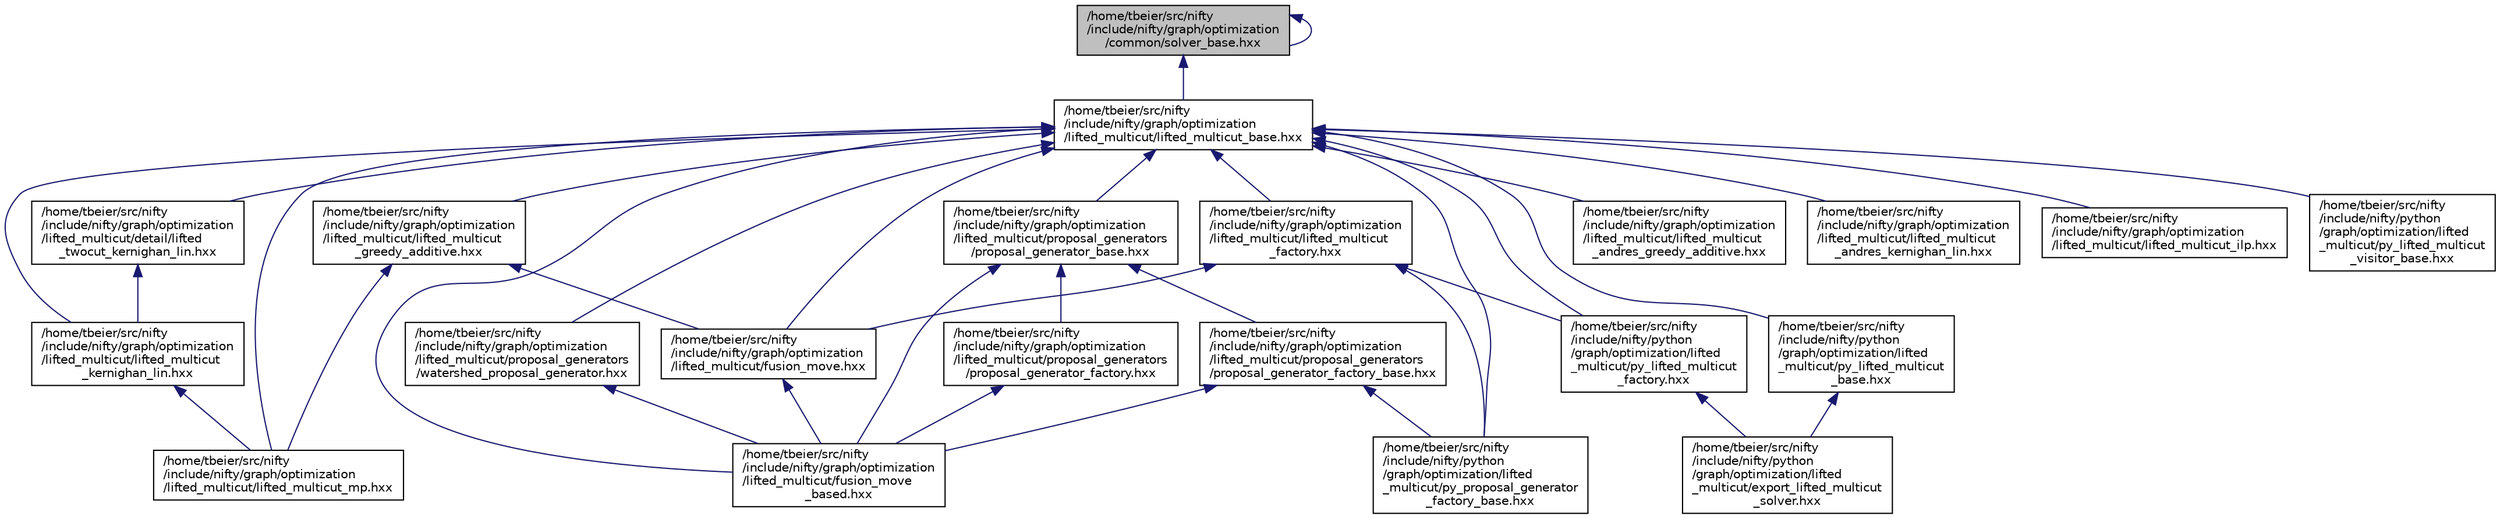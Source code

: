 digraph "/home/tbeier/src/nifty/include/nifty/graph/optimization/common/solver_base.hxx"
{
  edge [fontname="Helvetica",fontsize="10",labelfontname="Helvetica",labelfontsize="10"];
  node [fontname="Helvetica",fontsize="10",shape=record];
  Node1 [label="/home/tbeier/src/nifty\l/include/nifty/graph/optimization\l/common/solver_base.hxx",height=0.2,width=0.4,color="black", fillcolor="grey75", style="filled", fontcolor="black"];
  Node1 -> Node1 [dir="back",color="midnightblue",fontsize="10",style="solid"];
  Node1 -> Node2 [dir="back",color="midnightblue",fontsize="10",style="solid"];
  Node2 [label="/home/tbeier/src/nifty\l/include/nifty/graph/optimization\l/lifted_multicut/lifted_multicut_base.hxx",height=0.2,width=0.4,color="black", fillcolor="white", style="filled",URL="$lifted__multicut__base_8hxx.html"];
  Node2 -> Node3 [dir="back",color="midnightblue",fontsize="10",style="solid"];
  Node3 [label="/home/tbeier/src/nifty\l/include/nifty/graph/optimization\l/lifted_multicut/detail/lifted\l_twocut_kernighan_lin.hxx",height=0.2,width=0.4,color="black", fillcolor="white", style="filled",URL="$lifted__twocut__kernighan__lin_8hxx.html"];
  Node3 -> Node4 [dir="back",color="midnightblue",fontsize="10",style="solid"];
  Node4 [label="/home/tbeier/src/nifty\l/include/nifty/graph/optimization\l/lifted_multicut/lifted_multicut\l_kernighan_lin.hxx",height=0.2,width=0.4,color="black", fillcolor="white", style="filled",URL="$lifted__multicut__kernighan__lin_8hxx.html"];
  Node4 -> Node5 [dir="back",color="midnightblue",fontsize="10",style="solid"];
  Node5 [label="/home/tbeier/src/nifty\l/include/nifty/graph/optimization\l/lifted_multicut/lifted_multicut_mp.hxx",height=0.2,width=0.4,color="black", fillcolor="white", style="filled",URL="$lifted__multicut__mp_8hxx.html"];
  Node2 -> Node6 [dir="back",color="midnightblue",fontsize="10",style="solid"];
  Node6 [label="/home/tbeier/src/nifty\l/include/nifty/graph/optimization\l/lifted_multicut/fusion_move.hxx",height=0.2,width=0.4,color="black", fillcolor="white", style="filled",URL="$lifted__multicut_2fusion__move_8hxx.html"];
  Node6 -> Node7 [dir="back",color="midnightblue",fontsize="10",style="solid"];
  Node7 [label="/home/tbeier/src/nifty\l/include/nifty/graph/optimization\l/lifted_multicut/fusion_move\l_based.hxx",height=0.2,width=0.4,color="black", fillcolor="white", style="filled",URL="$lifted__multicut_2fusion__move__based_8hxx.html"];
  Node2 -> Node7 [dir="back",color="midnightblue",fontsize="10",style="solid"];
  Node2 -> Node8 [dir="back",color="midnightblue",fontsize="10",style="solid"];
  Node8 [label="/home/tbeier/src/nifty\l/include/nifty/graph/optimization\l/lifted_multicut/lifted_multicut\l_andres_greedy_additive.hxx",height=0.2,width=0.4,color="black", fillcolor="white", style="filled",URL="$lifted__multicut__andres__greedy__additive_8hxx.html"];
  Node2 -> Node9 [dir="back",color="midnightblue",fontsize="10",style="solid"];
  Node9 [label="/home/tbeier/src/nifty\l/include/nifty/graph/optimization\l/lifted_multicut/lifted_multicut\l_andres_kernighan_lin.hxx",height=0.2,width=0.4,color="black", fillcolor="white", style="filled",URL="$lifted__multicut__andres__kernighan__lin_8hxx.html"];
  Node2 -> Node10 [dir="back",color="midnightblue",fontsize="10",style="solid"];
  Node10 [label="/home/tbeier/src/nifty\l/include/nifty/graph/optimization\l/lifted_multicut/lifted_multicut\l_factory.hxx",height=0.2,width=0.4,color="black", fillcolor="white", style="filled",URL="$lifted__multicut__factory_8hxx.html"];
  Node10 -> Node6 [dir="back",color="midnightblue",fontsize="10",style="solid"];
  Node10 -> Node11 [dir="back",color="midnightblue",fontsize="10",style="solid"];
  Node11 [label="/home/tbeier/src/nifty\l/include/nifty/python\l/graph/optimization/lifted\l_multicut/py_lifted_multicut\l_factory.hxx",height=0.2,width=0.4,color="black", fillcolor="white", style="filled",URL="$py__lifted__multicut__factory_8hxx.html"];
  Node11 -> Node12 [dir="back",color="midnightblue",fontsize="10",style="solid"];
  Node12 [label="/home/tbeier/src/nifty\l/include/nifty/python\l/graph/optimization/lifted\l_multicut/export_lifted_multicut\l_solver.hxx",height=0.2,width=0.4,color="black", fillcolor="white", style="filled",URL="$export__lifted__multicut__solver_8hxx.html"];
  Node10 -> Node13 [dir="back",color="midnightblue",fontsize="10",style="solid"];
  Node13 [label="/home/tbeier/src/nifty\l/include/nifty/python\l/graph/optimization/lifted\l_multicut/py_proposal_generator\l_factory_base.hxx",height=0.2,width=0.4,color="black", fillcolor="white", style="filled",URL="$lifted__multicut_2py__proposal__generator__factory__base_8hxx.html"];
  Node2 -> Node14 [dir="back",color="midnightblue",fontsize="10",style="solid"];
  Node14 [label="/home/tbeier/src/nifty\l/include/nifty/graph/optimization\l/lifted_multicut/lifted_multicut\l_greedy_additive.hxx",height=0.2,width=0.4,color="black", fillcolor="white", style="filled",URL="$lifted__multicut__greedy__additive_8hxx.html"];
  Node14 -> Node6 [dir="back",color="midnightblue",fontsize="10",style="solid"];
  Node14 -> Node5 [dir="back",color="midnightblue",fontsize="10",style="solid"];
  Node2 -> Node15 [dir="back",color="midnightblue",fontsize="10",style="solid"];
  Node15 [label="/home/tbeier/src/nifty\l/include/nifty/graph/optimization\l/lifted_multicut/lifted_multicut_ilp.hxx",height=0.2,width=0.4,color="black", fillcolor="white", style="filled",URL="$lifted__multicut__ilp_8hxx.html"];
  Node2 -> Node4 [dir="back",color="midnightblue",fontsize="10",style="solid"];
  Node2 -> Node5 [dir="back",color="midnightblue",fontsize="10",style="solid"];
  Node2 -> Node16 [dir="back",color="midnightblue",fontsize="10",style="solid"];
  Node16 [label="/home/tbeier/src/nifty\l/include/nifty/graph/optimization\l/lifted_multicut/proposal_generators\l/proposal_generator_base.hxx",height=0.2,width=0.4,color="black", fillcolor="white", style="filled",URL="$lifted__multicut_2proposal__generators_2proposal__generator__base_8hxx.html"];
  Node16 -> Node7 [dir="back",color="midnightblue",fontsize="10",style="solid"];
  Node16 -> Node17 [dir="back",color="midnightblue",fontsize="10",style="solid"];
  Node17 [label="/home/tbeier/src/nifty\l/include/nifty/graph/optimization\l/lifted_multicut/proposal_generators\l/proposal_generator_factory.hxx",height=0.2,width=0.4,color="black", fillcolor="white", style="filled",URL="$lifted__multicut_2proposal__generators_2proposal__generator__factory_8hxx.html"];
  Node17 -> Node7 [dir="back",color="midnightblue",fontsize="10",style="solid"];
  Node16 -> Node18 [dir="back",color="midnightblue",fontsize="10",style="solid"];
  Node18 [label="/home/tbeier/src/nifty\l/include/nifty/graph/optimization\l/lifted_multicut/proposal_generators\l/proposal_generator_factory_base.hxx",height=0.2,width=0.4,color="black", fillcolor="white", style="filled",URL="$lifted__multicut_2proposal__generators_2proposal__generator__factory__base_8hxx.html"];
  Node18 -> Node7 [dir="back",color="midnightblue",fontsize="10",style="solid"];
  Node18 -> Node13 [dir="back",color="midnightblue",fontsize="10",style="solid"];
  Node2 -> Node19 [dir="back",color="midnightblue",fontsize="10",style="solid"];
  Node19 [label="/home/tbeier/src/nifty\l/include/nifty/graph/optimization\l/lifted_multicut/proposal_generators\l/watershed_proposal_generator.hxx",height=0.2,width=0.4,color="black", fillcolor="white", style="filled",URL="$lifted__multicut_2proposal__generators_2watershed__proposal__generator_8hxx.html"];
  Node19 -> Node7 [dir="back",color="midnightblue",fontsize="10",style="solid"];
  Node2 -> Node11 [dir="back",color="midnightblue",fontsize="10",style="solid"];
  Node2 -> Node20 [dir="back",color="midnightblue",fontsize="10",style="solid"];
  Node20 [label="/home/tbeier/src/nifty\l/include/nifty/python\l/graph/optimization/lifted\l_multicut/py_lifted_multicut\l_base.hxx",height=0.2,width=0.4,color="black", fillcolor="white", style="filled",URL="$py__lifted__multicut__base_8hxx.html"];
  Node20 -> Node12 [dir="back",color="midnightblue",fontsize="10",style="solid"];
  Node2 -> Node21 [dir="back",color="midnightblue",fontsize="10",style="solid"];
  Node21 [label="/home/tbeier/src/nifty\l/include/nifty/python\l/graph/optimization/lifted\l_multicut/py_lifted_multicut\l_visitor_base.hxx",height=0.2,width=0.4,color="black", fillcolor="white", style="filled",URL="$py__lifted__multicut__visitor__base_8hxx.html"];
  Node2 -> Node13 [dir="back",color="midnightblue",fontsize="10",style="solid"];
}
